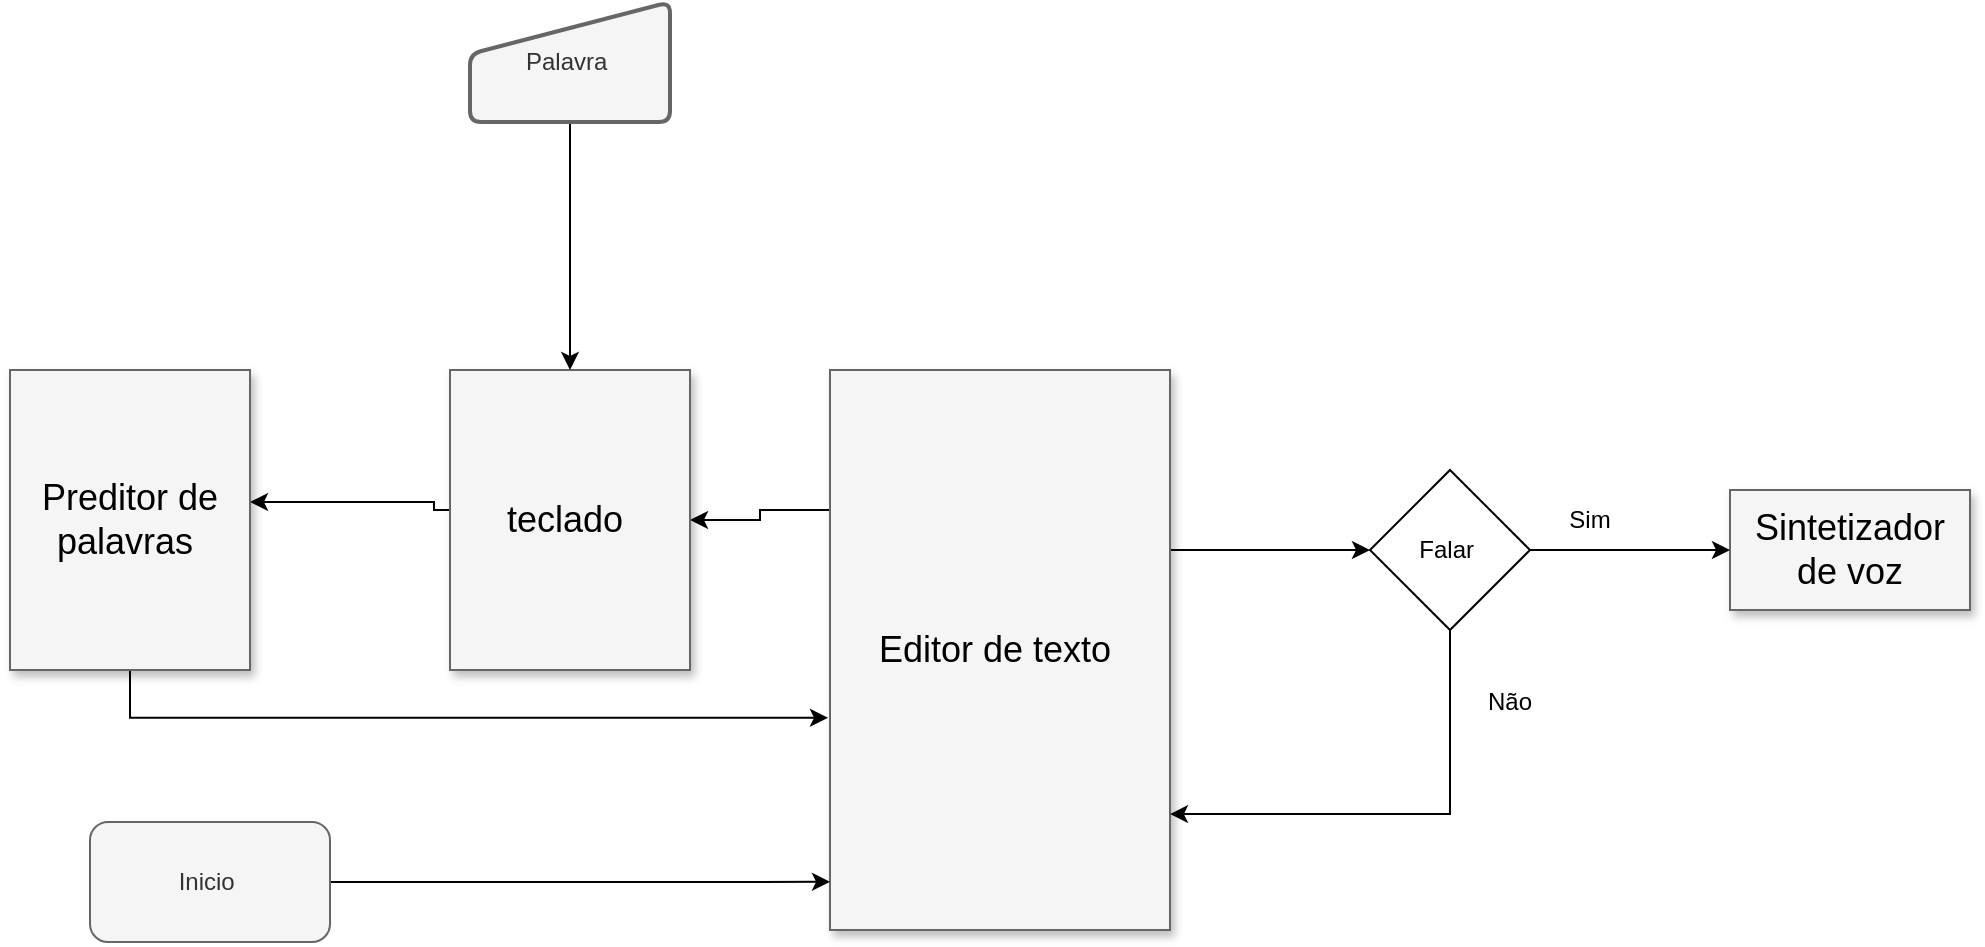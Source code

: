<mxfile version="21.0.8" type="device"><diagram name="Page-1" id="90a13364-a465-7bf4-72fc-28e22215d7a0"><mxGraphModel dx="1434" dy="802" grid="1" gridSize="10" guides="1" tooltips="1" connect="1" arrows="1" fold="1" page="1" pageScale="1.5" pageWidth="1169" pageHeight="826" background="none" math="0" shadow="0"><root><mxCell id="0" style=";html=1;"/><mxCell id="1" style=";html=1;" parent="0"/><mxCell id="ZEBIN4xC3JhyJvpQb-Ly-4" style="edgeStyle=orthogonalEdgeStyle;rounded=0;orthogonalLoop=1;jettySize=auto;html=1;exitX=0;exitY=0.25;exitDx=0;exitDy=0;" parent="1" target="3a17f1ce550125da-8" edge="1"><mxGeometry relative="1" as="geometry"><Array as="points"><mxPoint x="562" y="524"/><mxPoint x="562" y="520"/></Array><mxPoint x="570" y="524" as="sourcePoint"/></mxGeometry></mxCell><mxCell id="ZEBIN4xC3JhyJvpQb-Ly-11" style="edgeStyle=orthogonalEdgeStyle;rounded=0;orthogonalLoop=1;jettySize=auto;html=1;entryX=0;entryY=0.5;entryDx=0;entryDy=0;" parent="1" source="3a17f1ce550125da-2" target="ZEBIN4xC3JhyJvpQb-Ly-10" edge="1"><mxGeometry relative="1" as="geometry"><Array as="points"><mxPoint x="970" y="544"/><mxPoint x="970" y="544"/></Array></mxGeometry></mxCell><mxCell id="kvh8DkP9xq9_lcPeiP7r-9" style="edgeStyle=orthogonalEdgeStyle;rounded=0;orthogonalLoop=1;jettySize=auto;html=1;exitX=0;exitY=0.25;exitDx=0;exitDy=0;entryX=1;entryY=0.5;entryDx=0;entryDy=0;" parent="1" source="3a17f1ce550125da-2" target="kvh8DkP9xq9_lcPeiP7r-4" edge="1"><mxGeometry relative="1" as="geometry"/></mxCell><mxCell id="3a17f1ce550125da-2" value="Editor de texto&amp;nbsp;" style="whiteSpace=wrap;html=1;shadow=1;fontSize=18;fillColor=#f5f5f5;strokeColor=#666666;" parent="1" vertex="1"><mxGeometry x="760" y="454" width="170" height="280" as="geometry"/></mxCell><mxCell id="3a17f1ce550125da-5" value="Sintetizador de voz" style="whiteSpace=wrap;html=1;shadow=1;fontSize=18;fillColor=#f5f5f5;strokeColor=#666666;" parent="1" vertex="1"><mxGeometry x="1210" y="514" width="120" height="60" as="geometry"/></mxCell><mxCell id="kvh8DkP9xq9_lcPeiP7r-5" style="edgeStyle=orthogonalEdgeStyle;rounded=0;orthogonalLoop=1;jettySize=auto;html=1;exitX=0.5;exitY=1;exitDx=0;exitDy=0;entryX=-0.006;entryY=0.621;entryDx=0;entryDy=0;entryPerimeter=0;" parent="1" source="3a17f1ce550125da-8" target="3a17f1ce550125da-2" edge="1"><mxGeometry relative="1" as="geometry"/></mxCell><mxCell id="3a17f1ce550125da-8" value="Preditor de palavras&amp;nbsp;" style="whiteSpace=wrap;html=1;shadow=1;fontSize=18;fillColor=#f5f5f5;strokeColor=#666666;" parent="1" vertex="1"><mxGeometry x="350" y="454" width="120" height="150" as="geometry"/></mxCell><mxCell id="kvh8DkP9xq9_lcPeiP7r-7" style="edgeStyle=orthogonalEdgeStyle;rounded=0;orthogonalLoop=1;jettySize=auto;html=1;exitX=1;exitY=0.5;exitDx=0;exitDy=0;entryX=0;entryY=0.914;entryDx=0;entryDy=0;entryPerimeter=0;" parent="1" source="ZEBIN4xC3JhyJvpQb-Ly-7" target="3a17f1ce550125da-2" edge="1"><mxGeometry relative="1" as="geometry"/></mxCell><mxCell id="ZEBIN4xC3JhyJvpQb-Ly-7" value="Inicio&amp;nbsp;" style="rounded=1;whiteSpace=wrap;html=1;fillColor=#f5f5f5;fontColor=#333333;strokeColor=#666666;" parent="1" vertex="1"><mxGeometry x="390" y="680" width="120" height="60" as="geometry"/></mxCell><mxCell id="ZEBIN4xC3JhyJvpQb-Ly-12" style="edgeStyle=orthogonalEdgeStyle;rounded=0;orthogonalLoop=1;jettySize=auto;html=1;exitX=0.5;exitY=1;exitDx=0;exitDy=0;entryX=1;entryY=0.793;entryDx=0;entryDy=0;entryPerimeter=0;" parent="1" source="ZEBIN4xC3JhyJvpQb-Ly-10" target="3a17f1ce550125da-2" edge="1"><mxGeometry relative="1" as="geometry"/></mxCell><mxCell id="kvh8DkP9xq9_lcPeiP7r-1" style="edgeStyle=orthogonalEdgeStyle;rounded=0;orthogonalLoop=1;jettySize=auto;html=1;exitX=1;exitY=0.5;exitDx=0;exitDy=0;entryX=0;entryY=0.5;entryDx=0;entryDy=0;" parent="1" source="ZEBIN4xC3JhyJvpQb-Ly-10" target="3a17f1ce550125da-5" edge="1"><mxGeometry relative="1" as="geometry"/></mxCell><mxCell id="ZEBIN4xC3JhyJvpQb-Ly-10" value="Falar&amp;nbsp;" style="rhombus;whiteSpace=wrap;html=1;" parent="1" vertex="1"><mxGeometry x="1030" y="504" width="80" height="80" as="geometry"/></mxCell><mxCell id="ZEBIN4xC3JhyJvpQb-Ly-13" value="Não" style="text;html=1;strokeColor=none;fillColor=none;align=center;verticalAlign=middle;whiteSpace=wrap;rounded=0;" parent="1" vertex="1"><mxGeometry x="1070" y="605" width="60" height="30" as="geometry"/></mxCell><mxCell id="kvh8DkP9xq9_lcPeiP7r-2" value="Sim" style="text;html=1;strokeColor=none;fillColor=none;align=center;verticalAlign=middle;whiteSpace=wrap;rounded=0;" parent="1" vertex="1"><mxGeometry x="1110" y="514" width="60" height="30" as="geometry"/></mxCell><mxCell id="kvh8DkP9xq9_lcPeiP7r-4" value="teclado&amp;nbsp;" style="whiteSpace=wrap;html=1;shadow=1;fontSize=18;fillColor=#f5f5f5;strokeColor=#666666;" parent="1" vertex="1"><mxGeometry x="570" y="454" width="120" height="150" as="geometry"/></mxCell><mxCell id="kvh8DkP9xq9_lcPeiP7r-11" style="edgeStyle=orthogonalEdgeStyle;rounded=0;orthogonalLoop=1;jettySize=auto;html=1;entryX=0.5;entryY=0;entryDx=0;entryDy=0;" parent="1" source="kvh8DkP9xq9_lcPeiP7r-10" target="kvh8DkP9xq9_lcPeiP7r-4" edge="1"><mxGeometry relative="1" as="geometry"/></mxCell><mxCell id="kvh8DkP9xq9_lcPeiP7r-10" value="Palavra&amp;nbsp;" style="html=1;strokeWidth=2;shape=manualInput;whiteSpace=wrap;rounded=1;size=26;arcSize=11;fillColor=#f5f5f5;fontColor=#333333;strokeColor=#666666;" parent="1" vertex="1"><mxGeometry x="580" y="270" width="100" height="60" as="geometry"/></mxCell></root></mxGraphModel></diagram></mxfile>